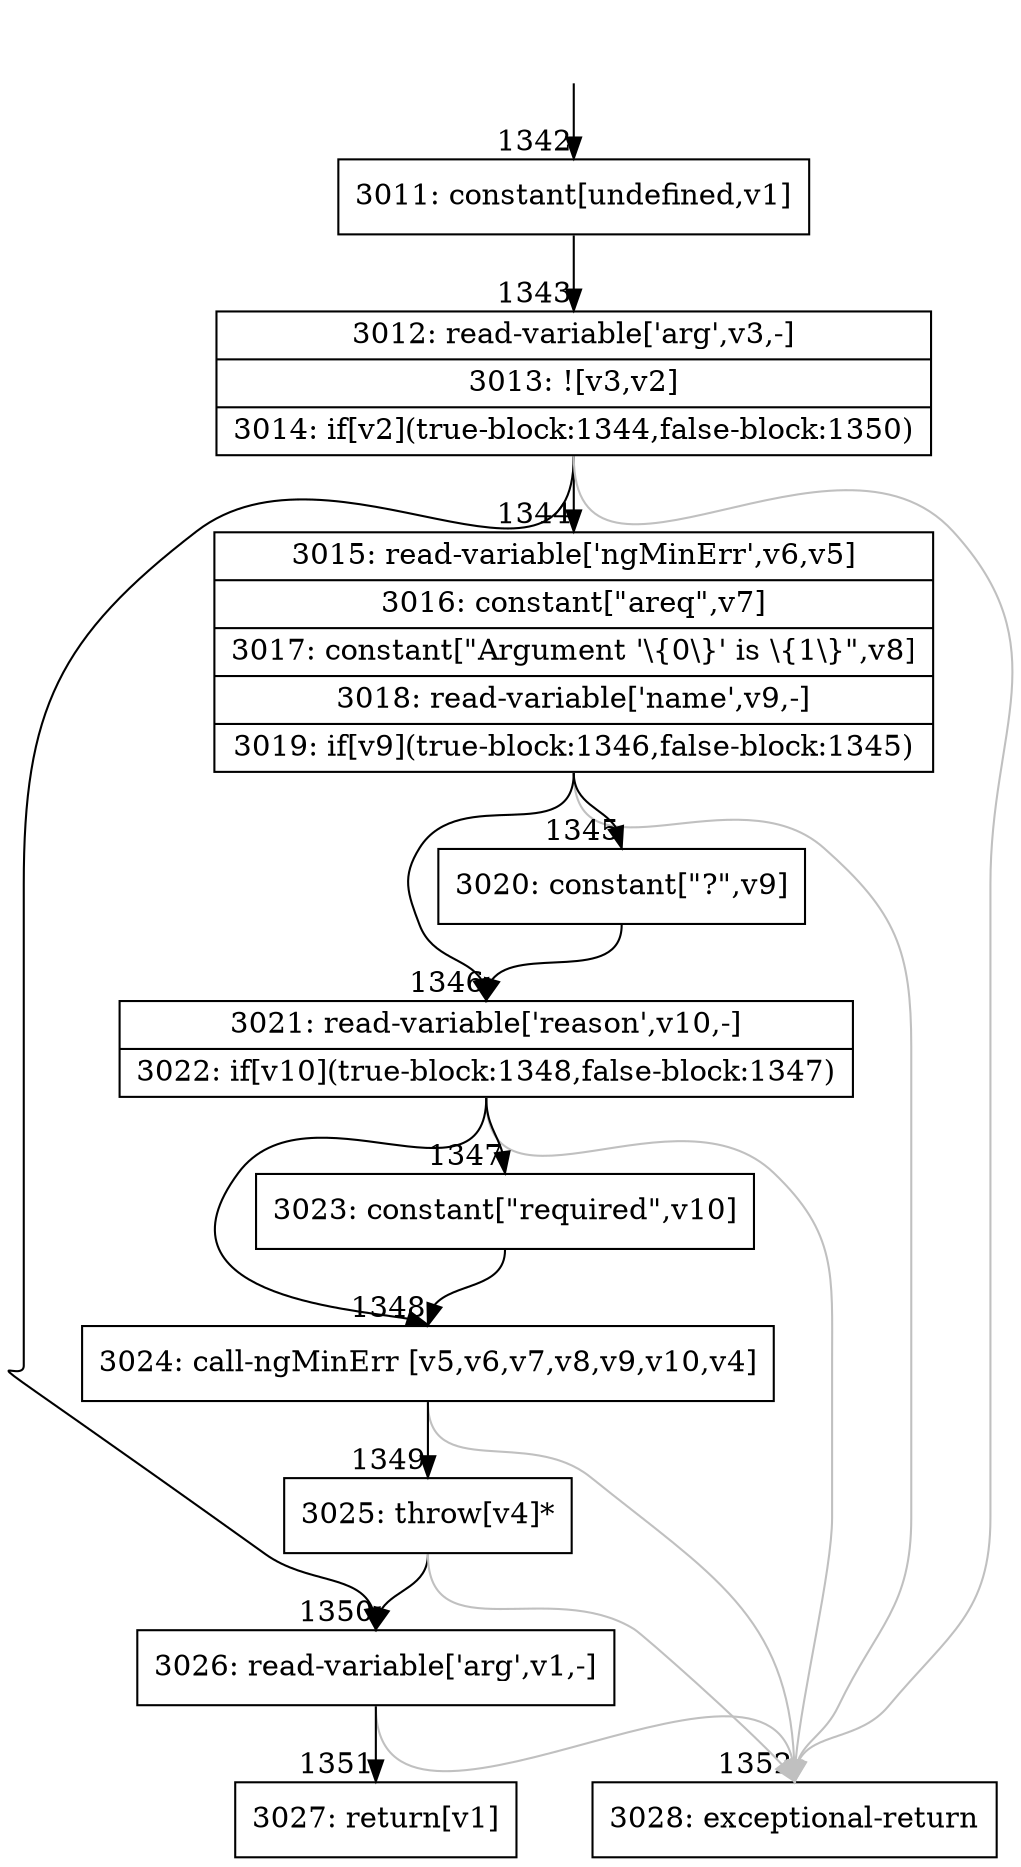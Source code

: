 digraph {
rankdir="TD"
BB_entry97[shape=none,label=""];
BB_entry97 -> BB1342 [tailport=s, headport=n, headlabel="    1342"]
BB1342 [shape=record label="{3011: constant[undefined,v1]}" ] 
BB1342 -> BB1343 [tailport=s, headport=n, headlabel="      1343"]
BB1343 [shape=record label="{3012: read-variable['arg',v3,-]|3013: ![v3,v2]|3014: if[v2](true-block:1344,false-block:1350)}" ] 
BB1343 -> BB1344 [tailport=s, headport=n, headlabel="      1344"]
BB1343 -> BB1350 [tailport=s, headport=n, headlabel="      1350"]
BB1343 -> BB1352 [tailport=s, headport=n, color=gray, headlabel="      1352"]
BB1344 [shape=record label="{3015: read-variable['ngMinErr',v6,v5]|3016: constant[\"areq\",v7]|3017: constant[\"Argument '\\\{0\\\}' is \\\{1\\\}\",v8]|3018: read-variable['name',v9,-]|3019: if[v9](true-block:1346,false-block:1345)}" ] 
BB1344 -> BB1346 [tailport=s, headport=n, headlabel="      1346"]
BB1344 -> BB1345 [tailport=s, headport=n, headlabel="      1345"]
BB1344 -> BB1352 [tailport=s, headport=n, color=gray]
BB1345 [shape=record label="{3020: constant[\"?\",v9]}" ] 
BB1345 -> BB1346 [tailport=s, headport=n]
BB1346 [shape=record label="{3021: read-variable['reason',v10,-]|3022: if[v10](true-block:1348,false-block:1347)}" ] 
BB1346 -> BB1348 [tailport=s, headport=n, headlabel="      1348"]
BB1346 -> BB1347 [tailport=s, headport=n, headlabel="      1347"]
BB1346 -> BB1352 [tailport=s, headport=n, color=gray]
BB1347 [shape=record label="{3023: constant[\"required\",v10]}" ] 
BB1347 -> BB1348 [tailport=s, headport=n]
BB1348 [shape=record label="{3024: call-ngMinErr [v5,v6,v7,v8,v9,v10,v4]}" ] 
BB1348 -> BB1349 [tailport=s, headport=n, headlabel="      1349"]
BB1348 -> BB1352 [tailport=s, headport=n, color=gray]
BB1349 [shape=record label="{3025: throw[v4]*}" ] 
BB1349 -> BB1350 [tailport=s, headport=n]
BB1349 -> BB1352 [tailport=s, headport=n, color=gray]
BB1350 [shape=record label="{3026: read-variable['arg',v1,-]}" ] 
BB1350 -> BB1351 [tailport=s, headport=n, headlabel="      1351"]
BB1350 -> BB1352 [tailport=s, headport=n, color=gray]
BB1351 [shape=record label="{3027: return[v1]}" ] 
BB1352 [shape=record label="{3028: exceptional-return}" ] 
//#$~ 1772
}
